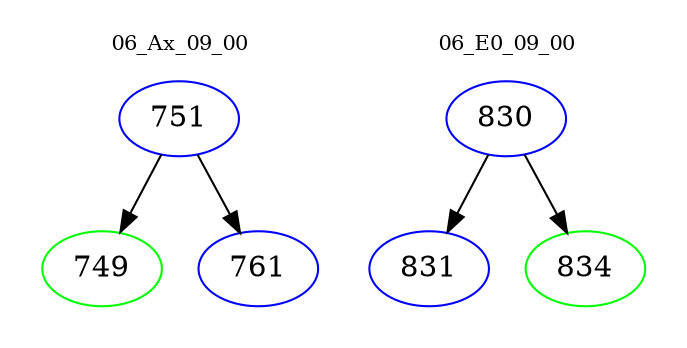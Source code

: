 digraph{
subgraph cluster_0 {
color = white
label = "06_Ax_09_00";
fontsize=10;
T0_751 [label="751", color="blue"]
T0_751 -> T0_749 [color="black"]
T0_749 [label="749", color="green"]
T0_751 -> T0_761 [color="black"]
T0_761 [label="761", color="blue"]
}
subgraph cluster_1 {
color = white
label = "06_E0_09_00";
fontsize=10;
T1_830 [label="830", color="blue"]
T1_830 -> T1_831 [color="black"]
T1_831 [label="831", color="blue"]
T1_830 -> T1_834 [color="black"]
T1_834 [label="834", color="green"]
}
}

